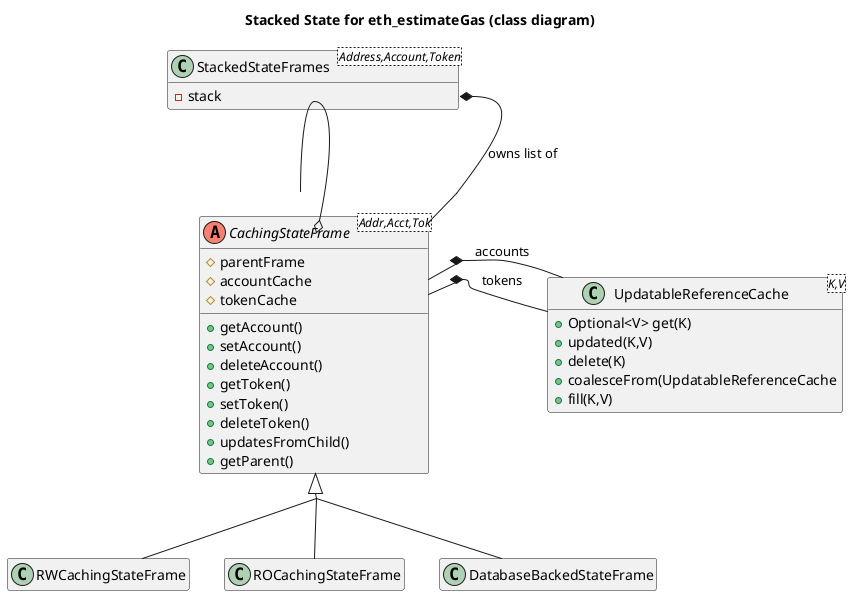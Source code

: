 @startuml
title Stacked State for eth_estimateGas (class diagram)
hide empty members
class UpdatableReferenceCache<K,V> {
  +Optional<V> get(K)
  +updated(K,V)
  +delete(K)
  +coalesceFrom(UpdatableReferenceCache
  +fill(K,V)
}

abstract CachingStateFrame<Addr,Acct,Tok> <<(A,salmon)>> {
  #parentFrame
  #accountCache
  #tokenCache
  +getAccount()
  +setAccount()
  +deleteAccount()
  +getToken()
  +setToken()
  +deleteToken()
  +updatesFromChild()
  +getParent()
}

class StackedStateFrames<Address,Account,Token> {
  -stack
}

StackedStateFrames::stack *-- CachingStateFrame : owns list of
CachingStateFrame::parentFrame o- CachingStateFrame
CachingStateFrame::accountCache *- UpdatableReferenceCache : accounts
CachingStateFrame::tokenCache *- UpdatableReferenceCache : tokens
CachingStateFrame <|-- RWCachingStateFrame
CachingStateFrame <|-- ROCachingStateFrame
CachingStateFrame <|-- DatabaseBackedStateFrame

skinparam groupInheritance 2
@enduml
